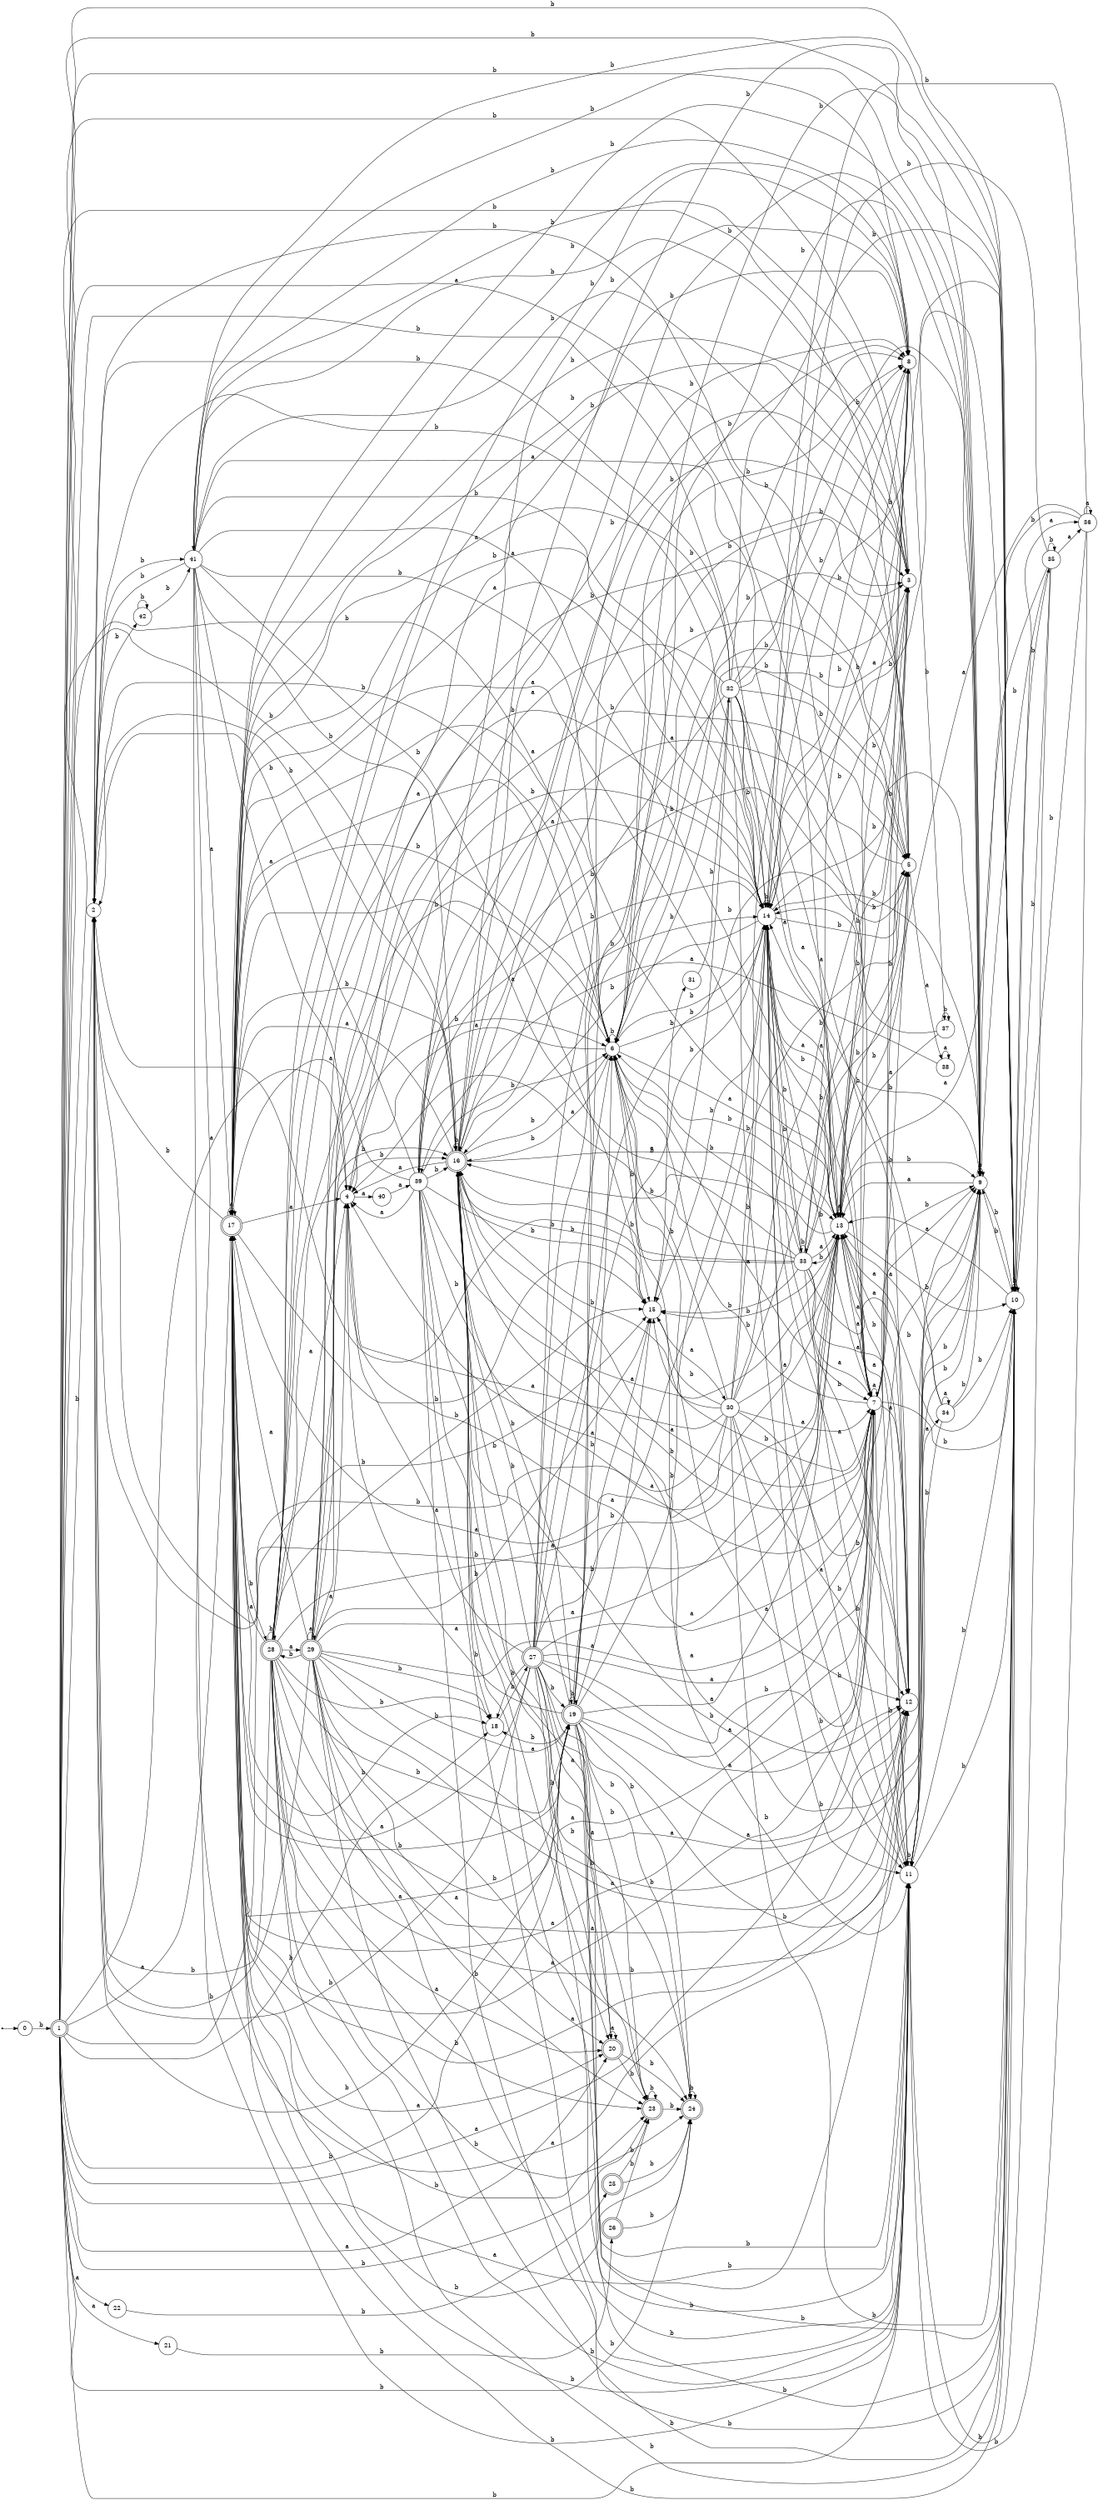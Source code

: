 digraph finite_state_machine {
rankdir=LR;
size="20,20";
node [shape = point]; "dummy0"
node [shape = circle]; "0";
"dummy0" -> "0";
node [shape = doublecircle]; "1";node [shape = circle]; "2";
node [shape = circle]; "3";
node [shape = circle]; "4";
node [shape = circle]; "5";
node [shape = circle]; "6";
node [shape = circle]; "7";
node [shape = circle]; "8";
node [shape = circle]; "9";
node [shape = circle]; "10";
node [shape = circle]; "11";
node [shape = circle]; "12";
node [shape = circle]; "13";
node [shape = circle]; "14";
node [shape = circle]; "15";
node [shape = doublecircle]; "16";node [shape = doublecircle]; "17";node [shape = circle]; "18";
node [shape = doublecircle]; "19";node [shape = doublecircle]; "20";node [shape = circle]; "21";
node [shape = circle]; "22";
node [shape = doublecircle]; "23";node [shape = doublecircle]; "24";node [shape = doublecircle]; "25";node [shape = doublecircle]; "26";node [shape = doublecircle]; "27";node [shape = doublecircle]; "28";node [shape = doublecircle]; "29";node [shape = circle]; "30";
node [shape = circle]; "31";
node [shape = circle]; "32";
node [shape = circle]; "33";
node [shape = circle]; "34";
node [shape = circle]; "35";
node [shape = circle]; "36";
node [shape = circle]; "37";
node [shape = circle]; "38";
node [shape = circle]; "39";
node [shape = circle]; "40";
node [shape = circle]; "41";
node [shape = circle]; "42";
"0" -> "1" [label = "b"];
 "1" -> "2" [label = "b"];
 "1" -> "3" [label = "b"];
 "1" -> "5" [label = "b"];
 "1" -> "6" [label = "b"];
 "1" -> "8" [label = "b"];
 "1" -> "9" [label = "b"];
 "1" -> "10" [label = "b"];
 "1" -> "11" [label = "b"];
 "1" -> "14" [label = "b"];
 "1" -> "15" [label = "b"];
 "1" -> "16" [label = "b"];
 "1" -> "18" [label = "b"];
 "1" -> "19" [label = "b"];
 "1" -> "23" [label = "b"];
 "1" -> "24" [label = "b"];
 "1" -> "4" [label = "a"];
 "1" -> "7" [label = "a"];
 "1" -> "12" [label = "a"];
 "1" -> "13" [label = "a"];
 "1" -> "17" [label = "a"];
 "1" -> "20" [label = "a"];
 "1" -> "21" [label = "a"];
 "1" -> "22" [label = "a"];
 "24" -> "24" [label = "b"];
 "23" -> "24" [label = "b"];
 "23" -> "23" [label = "b"];
 "22" -> "25" [label = "b"];
 "25" -> "24" [label = "b"];
 "25" -> "23" [label = "b"];
 "21" -> "26" [label = "b"];
 "26" -> "24" [label = "b"];
 "26" -> "23" [label = "b"];
 "20" -> "20" [label = "a"];
 "20" -> "24" [label = "b"];
 "20" -> "23" [label = "b"];
 "19" -> "2" [label = "b"];
 "19" -> "3" [label = "b"];
 "19" -> "5" [label = "b"];
 "19" -> "6" [label = "b"];
 "19" -> "8" [label = "b"];
 "19" -> "9" [label = "b"];
 "19" -> "10" [label = "b"];
 "19" -> "11" [label = "b"];
 "19" -> "14" [label = "b"];
 "19" -> "15" [label = "b"];
 "19" -> "16" [label = "b"];
 "19" -> "18" [label = "b"];
 "19" -> "19" [label = "b"];
 "19" -> "23" [label = "b"];
 "19" -> "24" [label = "b"];
 "19" -> "17" [label = "a"];
 "19" -> "4" [label = "a"];
 "19" -> "20" [label = "a"];
 "19" -> "7" [label = "a"];
 "19" -> "12" [label = "a"];
 "19" -> "13" [label = "a"];
 "18" -> "27" [label = "b"];
 "27" -> "2" [label = "b"];
 "27" -> "3" [label = "b"];
 "27" -> "5" [label = "b"];
 "27" -> "6" [label = "b"];
 "27" -> "8" [label = "b"];
 "27" -> "9" [label = "b"];
 "27" -> "10" [label = "b"];
 "27" -> "11" [label = "b"];
 "27" -> "14" [label = "b"];
 "27" -> "15" [label = "b"];
 "27" -> "16" [label = "b"];
 "27" -> "18" [label = "b"];
 "27" -> "19" [label = "b"];
 "27" -> "23" [label = "b"];
 "27" -> "24" [label = "b"];
 "27" -> "17" [label = "a"];
 "27" -> "4" [label = "a"];
 "27" -> "20" [label = "a"];
 "27" -> "7" [label = "a"];
 "27" -> "12" [label = "a"];
 "27" -> "13" [label = "a"];
 "17" -> "17" [label = "a"];
 "17" -> "4" [label = "a"];
 "17" -> "20" [label = "a"];
 "17" -> "7" [label = "a"];
 "17" -> "12" [label = "a"];
 "17" -> "13" [label = "a"];
 "17" -> "2" [label = "b"];
 "17" -> "3" [label = "b"];
 "17" -> "5" [label = "b"];
 "17" -> "6" [label = "b"];
 "17" -> "8" [label = "b"];
 "17" -> "9" [label = "b"];
 "17" -> "10" [label = "b"];
 "17" -> "11" [label = "b"];
 "17" -> "14" [label = "b"];
 "17" -> "15" [label = "b"];
 "17" -> "16" [label = "b"];
 "17" -> "18" [label = "b"];
 "17" -> "19" [label = "b"];
 "17" -> "23" [label = "b"];
 "17" -> "24" [label = "b"];
 "17" -> "28" [label = "b"];
 "28" -> "2" [label = "b"];
 "28" -> "3" [label = "b"];
 "28" -> "5" [label = "b"];
 "28" -> "6" [label = "b"];
 "28" -> "8" [label = "b"];
 "28" -> "9" [label = "b"];
 "28" -> "10" [label = "b"];
 "28" -> "11" [label = "b"];
 "28" -> "14" [label = "b"];
 "28" -> "15" [label = "b"];
 "28" -> "16" [label = "b"];
 "28" -> "18" [label = "b"];
 "28" -> "19" [label = "b"];
 "28" -> "23" [label = "b"];
 "28" -> "24" [label = "b"];
 "28" -> "28" [label = "b"];
 "28" -> "17" [label = "a"];
 "28" -> "29" [label = "a"];
 "28" -> "4" [label = "a"];
 "28" -> "20" [label = "a"];
 "28" -> "7" [label = "a"];
 "28" -> "12" [label = "a"];
 "28" -> "13" [label = "a"];
 "29" -> "17" [label = "a"];
 "29" -> "29" [label = "a"];
 "29" -> "4" [label = "a"];
 "29" -> "20" [label = "a"];
 "29" -> "7" [label = "a"];
 "29" -> "12" [label = "a"];
 "29" -> "13" [label = "a"];
 "29" -> "2" [label = "b"];
 "29" -> "3" [label = "b"];
 "29" -> "5" [label = "b"];
 "29" -> "6" [label = "b"];
 "29" -> "8" [label = "b"];
 "29" -> "9" [label = "b"];
 "29" -> "10" [label = "b"];
 "29" -> "11" [label = "b"];
 "29" -> "14" [label = "b"];
 "29" -> "15" [label = "b"];
 "29" -> "16" [label = "b"];
 "29" -> "18" [label = "b"];
 "29" -> "19" [label = "b"];
 "29" -> "23" [label = "b"];
 "29" -> "24" [label = "b"];
 "29" -> "28" [label = "b"];
 "16" -> "2" [label = "b"];
 "16" -> "3" [label = "b"];
 "16" -> "5" [label = "b"];
 "16" -> "6" [label = "b"];
 "16" -> "8" [label = "b"];
 "16" -> "9" [label = "b"];
 "16" -> "10" [label = "b"];
 "16" -> "11" [label = "b"];
 "16" -> "14" [label = "b"];
 "16" -> "15" [label = "b"];
 "16" -> "16" [label = "b"];
 "16" -> "18" [label = "b"];
 "16" -> "19" [label = "b"];
 "16" -> "23" [label = "b"];
 "16" -> "24" [label = "b"];
 "16" -> "17" [label = "a"];
 "16" -> "4" [label = "a"];
 "16" -> "20" [label = "a"];
 "16" -> "7" [label = "a"];
 "16" -> "12" [label = "a"];
 "16" -> "13" [label = "a"];
 "15" -> "30" [label = "a"];
 "15" -> "31" [label = "b"];
 "31" -> "32" [label = "b"];
 "32" -> "2" [label = "b"];
 "32" -> "3" [label = "b"];
 "32" -> "5" [label = "b"];
 "32" -> "6" [label = "b"];
 "32" -> "8" [label = "b"];
 "32" -> "9" [label = "b"];
 "32" -> "10" [label = "b"];
 "32" -> "11" [label = "b"];
 "32" -> "14" [label = "b"];
 "32" -> "15" [label = "b"];
 "32" -> "16" [label = "b"];
 "32" -> "17" [label = "a"];
 "32" -> "4" [label = "a"];
 "32" -> "7" [label = "a"];
 "32" -> "12" [label = "a"];
 "32" -> "13" [label = "a"];
 "30" -> "2" [label = "b"];
 "30" -> "3" [label = "b"];
 "30" -> "5" [label = "b"];
 "30" -> "6" [label = "b"];
 "30" -> "8" [label = "b"];
 "30" -> "9" [label = "b"];
 "30" -> "10" [label = "b"];
 "30" -> "11" [label = "b"];
 "30" -> "14" [label = "b"];
 "30" -> "15" [label = "b"];
 "30" -> "16" [label = "b"];
 "30" -> "17" [label = "a"];
 "30" -> "4" [label = "a"];
 "30" -> "7" [label = "a"];
 "30" -> "12" [label = "a"];
 "30" -> "13" [label = "a"];
 "14" -> "33" [label = "b"];
 "14" -> "2" [label = "b"];
 "14" -> "3" [label = "b"];
 "14" -> "5" [label = "b"];
 "14" -> "6" [label = "b"];
 "14" -> "8" [label = "b"];
 "14" -> "9" [label = "b"];
 "14" -> "10" [label = "b"];
 "14" -> "11" [label = "b"];
 "14" -> "14" [label = "b"];
 "14" -> "15" [label = "b"];
 "14" -> "16" [label = "b"];
 "14" -> "17" [label = "a"];
 "14" -> "4" [label = "a"];
 "14" -> "7" [label = "a"];
 "14" -> "12" [label = "a"];
 "14" -> "13" [label = "a"];
 "33" -> "33" [label = "b"];
 "33" -> "2" [label = "b"];
 "33" -> "3" [label = "b"];
 "33" -> "5" [label = "b"];
 "33" -> "6" [label = "b"];
 "33" -> "8" [label = "b"];
 "33" -> "9" [label = "b"];
 "33" -> "10" [label = "b"];
 "33" -> "11" [label = "b"];
 "33" -> "14" [label = "b"];
 "33" -> "15" [label = "b"];
 "33" -> "16" [label = "b"];
 "33" -> "17" [label = "a"];
 "33" -> "4" [label = "a"];
 "33" -> "7" [label = "a"];
 "33" -> "12" [label = "a"];
 "33" -> "13" [label = "a"];
 "13" -> "17" [label = "a"];
 "13" -> "4" [label = "a"];
 "13" -> "7" [label = "a"];
 "13" -> "12" [label = "a"];
 "13" -> "13" [label = "a"];
 "13" -> "33" [label = "b"];
 "13" -> "2" [label = "b"];
 "13" -> "3" [label = "b"];
 "13" -> "5" [label = "b"];
 "13" -> "6" [label = "b"];
 "13" -> "8" [label = "b"];
 "13" -> "9" [label = "b"];
 "13" -> "10" [label = "b"];
 "13" -> "11" [label = "b"];
 "13" -> "14" [label = "b"];
 "13" -> "15" [label = "b"];
 "13" -> "16" [label = "b"];
 "12" -> "13" [label = "a"];
 "12" -> "14" [label = "b"];
 "11" -> "9" [label = "b"];
 "11" -> "10" [label = "b"];
 "11" -> "11" [label = "b"];
 "11" -> "14" [label = "b"];
 "11" -> "34" [label = "a"];
 "11" -> "13" [label = "a"];
 "34" -> "34" [label = "a"];
 "34" -> "13" [label = "a"];
 "34" -> "9" [label = "b"];
 "34" -> "10" [label = "b"];
 "34" -> "11" [label = "b"];
 "34" -> "14" [label = "b"];
 "10" -> "35" [label = "b"];
 "10" -> "9" [label = "b"];
 "10" -> "10" [label = "b"];
 "10" -> "11" [label = "b"];
 "10" -> "14" [label = "b"];
 "10" -> "36" [label = "a"];
 "10" -> "13" [label = "a"];
 "36" -> "36" [label = "a"];
 "36" -> "13" [label = "a"];
 "36" -> "9" [label = "b"];
 "36" -> "10" [label = "b"];
 "36" -> "11" [label = "b"];
 "36" -> "14" [label = "b"];
 "35" -> "35" [label = "b"];
 "35" -> "9" [label = "b"];
 "35" -> "10" [label = "b"];
 "35" -> "11" [label = "b"];
 "35" -> "14" [label = "b"];
 "35" -> "36" [label = "a"];
 "35" -> "13" [label = "a"];
 "9" -> "9" [label = "b"];
 "9" -> "10" [label = "b"];
 "9" -> "11" [label = "b"];
 "9" -> "14" [label = "b"];
 "9" -> "13" [label = "a"];
 "8" -> "37" [label = "b"];
 "8" -> "14" [label = "b"];
 "8" -> "13" [label = "a"];
 "37" -> "37" [label = "b"];
 "37" -> "14" [label = "b"];
 "37" -> "13" [label = "a"];
 "7" -> "17" [label = "a"];
 "7" -> "4" [label = "a"];
 "7" -> "7" [label = "a"];
 "7" -> "12" [label = "a"];
 "7" -> "13" [label = "a"];
 "7" -> "2" [label = "b"];
 "7" -> "3" [label = "b"];
 "7" -> "5" [label = "b"];
 "7" -> "6" [label = "b"];
 "7" -> "8" [label = "b"];
 "7" -> "9" [label = "b"];
 "7" -> "10" [label = "b"];
 "7" -> "11" [label = "b"];
 "7" -> "14" [label = "b"];
 "7" -> "15" [label = "b"];
 "7" -> "16" [label = "b"];
 "6" -> "2" [label = "b"];
 "6" -> "3" [label = "b"];
 "6" -> "5" [label = "b"];
 "6" -> "6" [label = "b"];
 "6" -> "8" [label = "b"];
 "6" -> "9" [label = "b"];
 "6" -> "10" [label = "b"];
 "6" -> "11" [label = "b"];
 "6" -> "14" [label = "b"];
 "6" -> "15" [label = "b"];
 "6" -> "16" [label = "b"];
 "6" -> "17" [label = "a"];
 "6" -> "4" [label = "a"];
 "6" -> "7" [label = "a"];
 "6" -> "12" [label = "a"];
 "6" -> "13" [label = "a"];
 "5" -> "38" [label = "a"];
 "5" -> "39" [label = "a"];
 "39" -> "17" [label = "a"];
 "39" -> "4" [label = "a"];
 "39" -> "7" [label = "a"];
 "39" -> "12" [label = "a"];
 "39" -> "13" [label = "a"];
 "39" -> "2" [label = "b"];
 "39" -> "3" [label = "b"];
 "39" -> "5" [label = "b"];
 "39" -> "6" [label = "b"];
 "39" -> "8" [label = "b"];
 "39" -> "9" [label = "b"];
 "39" -> "10" [label = "b"];
 "39" -> "11" [label = "b"];
 "39" -> "14" [label = "b"];
 "39" -> "15" [label = "b"];
 "39" -> "16" [label = "b"];
 "38" -> "38" [label = "a"];
 "38" -> "39" [label = "a"];
 "4" -> "40" [label = "a"];
 "40" -> "39" [label = "a"];
 "3" -> "41" [label = "b"];
 "41" -> "2" [label = "b"];
 "41" -> "3" [label = "b"];
 "41" -> "5" [label = "b"];
 "41" -> "6" [label = "b"];
 "41" -> "8" [label = "b"];
 "41" -> "9" [label = "b"];
 "41" -> "10" [label = "b"];
 "41" -> "11" [label = "b"];
 "41" -> "14" [label = "b"];
 "41" -> "15" [label = "b"];
 "41" -> "16" [label = "b"];
 "41" -> "17" [label = "a"];
 "41" -> "4" [label = "a"];
 "41" -> "7" [label = "a"];
 "41" -> "12" [label = "a"];
 "41" -> "13" [label = "a"];
 "2" -> "41" [label = "b"];
 "2" -> "42" [label = "b"];
 "42" -> "41" [label = "b"];
 "42" -> "42" [label = "b"];
 }
